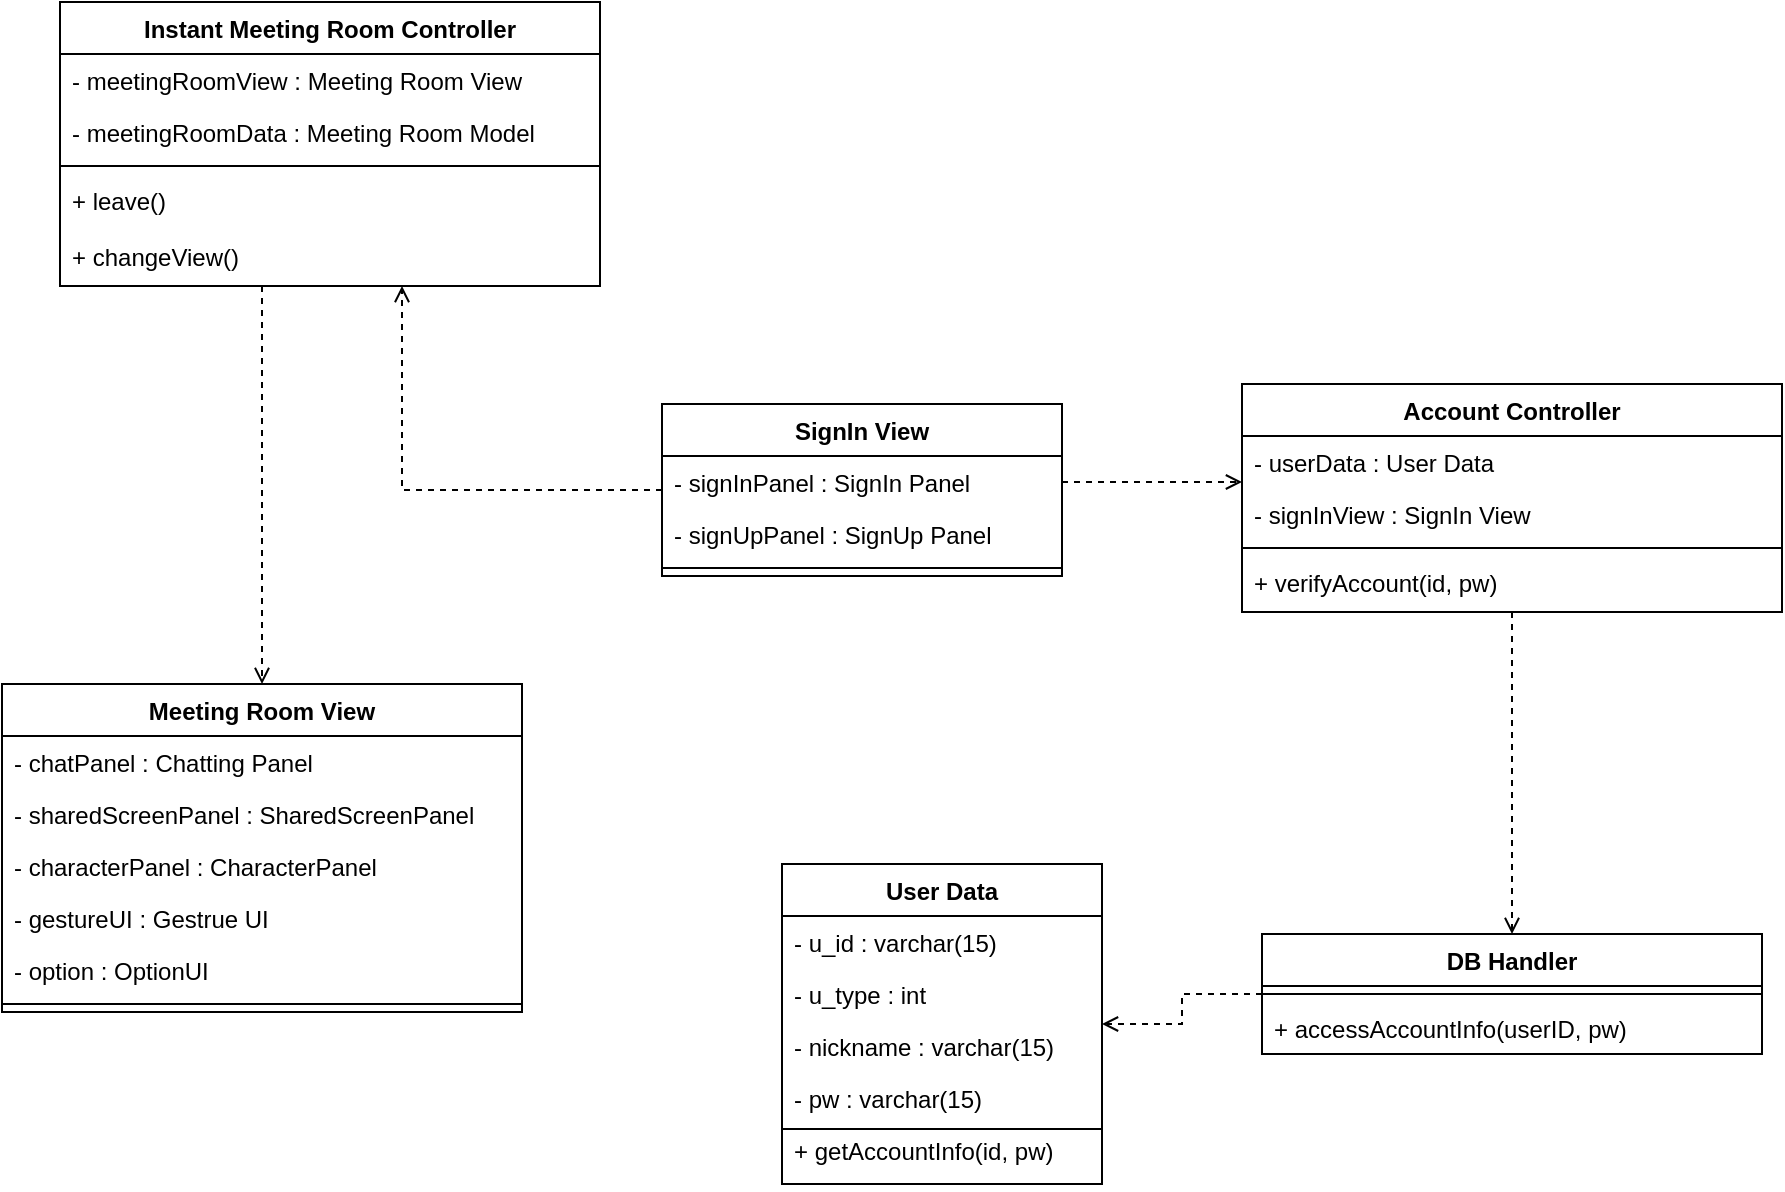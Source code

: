 <mxfile version="14.7.6" type="github">
  <diagram id="qNtHvHr-Q_ltwnV1EGBj" name="Page-1">
    <mxGraphModel dx="1049" dy="811" grid="1" gridSize="10" guides="1" tooltips="1" connect="1" arrows="1" fold="1" page="1" pageScale="1" pageWidth="827" pageHeight="1169" math="0" shadow="0">
      <root>
        <mxCell id="0" />
        <mxCell id="1" parent="0" />
        <mxCell id="O2qR3MdietZGcdY_5S_x-27" style="edgeStyle=orthogonalEdgeStyle;rounded=0;orthogonalLoop=1;jettySize=auto;html=1;dashed=1;endArrow=open;endFill=0;" parent="1" source="Hz_aNHwt8BgAc0QITuWz-24" target="Hz_aNHwt8BgAc0QITuWz-40" edge="1">
          <mxGeometry relative="1" as="geometry">
            <Array as="points">
              <mxPoint x="380" y="410" />
              <mxPoint x="380" y="410" />
            </Array>
            <mxPoint x="290" y="400" as="targetPoint" />
          </mxGeometry>
        </mxCell>
        <mxCell id="Hz_aNHwt8BgAc0QITuWz-24" value="Instant Meeting Room Controller" style="swimlane;fontStyle=1;align=center;verticalAlign=top;childLayout=stackLayout;horizontal=1;startSize=26;horizontalStack=0;resizeParent=1;resizeParentMax=0;resizeLast=0;collapsible=1;marginBottom=0;" parent="1" vertex="1">
          <mxGeometry x="279" y="199" width="270" height="142" as="geometry" />
        </mxCell>
        <mxCell id="Hz_aNHwt8BgAc0QITuWz-25" value="- meetingRoomView : Meeting Room View" style="text;strokeColor=none;fillColor=none;align=left;verticalAlign=top;spacingLeft=4;spacingRight=4;overflow=hidden;rotatable=0;points=[[0,0.5],[1,0.5]];portConstraint=eastwest;" parent="Hz_aNHwt8BgAc0QITuWz-24" vertex="1">
          <mxGeometry y="26" width="270" height="26" as="geometry" />
        </mxCell>
        <mxCell id="Hz_aNHwt8BgAc0QITuWz-28" value="- meetingRoomData : Meeting Room Model" style="text;strokeColor=none;fillColor=none;align=left;verticalAlign=top;spacingLeft=4;spacingRight=4;overflow=hidden;rotatable=0;points=[[0,0.5],[1,0.5]];portConstraint=eastwest;" parent="Hz_aNHwt8BgAc0QITuWz-24" vertex="1">
          <mxGeometry y="52" width="270" height="26" as="geometry" />
        </mxCell>
        <mxCell id="Hz_aNHwt8BgAc0QITuWz-26" value="" style="line;strokeWidth=1;fillColor=none;align=left;verticalAlign=middle;spacingTop=-1;spacingLeft=3;spacingRight=3;rotatable=0;labelPosition=right;points=[];portConstraint=eastwest;" parent="Hz_aNHwt8BgAc0QITuWz-24" vertex="1">
          <mxGeometry y="78" width="270" height="8" as="geometry" />
        </mxCell>
        <mxCell id="Hz_aNHwt8BgAc0QITuWz-54" value="+ leave()" style="text;strokeColor=none;fillColor=none;align=left;verticalAlign=top;spacingLeft=4;spacingRight=4;overflow=hidden;rotatable=0;points=[[0,0.5],[1,0.5]];portConstraint=eastwest;" parent="Hz_aNHwt8BgAc0QITuWz-24" vertex="1">
          <mxGeometry y="86" width="270" height="28" as="geometry" />
        </mxCell>
        <mxCell id="O2qR3MdietZGcdY_5S_x-10" value="+ changeView()" style="text;strokeColor=none;fillColor=none;align=left;verticalAlign=top;spacingLeft=4;spacingRight=4;overflow=hidden;rotatable=0;points=[[0,0.5],[1,0.5]];portConstraint=eastwest;" parent="Hz_aNHwt8BgAc0QITuWz-24" vertex="1">
          <mxGeometry y="114" width="270" height="28" as="geometry" />
        </mxCell>
        <mxCell id="Hz_aNHwt8BgAc0QITuWz-40" value="Meeting Room View" style="swimlane;fontStyle=1;align=center;verticalAlign=top;childLayout=stackLayout;horizontal=1;startSize=26;horizontalStack=0;resizeParent=1;resizeParentMax=0;resizeLast=0;collapsible=1;marginBottom=0;" parent="1" vertex="1">
          <mxGeometry x="250" y="540" width="260" height="164" as="geometry" />
        </mxCell>
        <mxCell id="Hz_aNHwt8BgAc0QITuWz-41" value="- chatPanel : Chatting Panel" style="text;strokeColor=none;fillColor=none;align=left;verticalAlign=top;spacingLeft=4;spacingRight=4;overflow=hidden;rotatable=0;points=[[0,0.5],[1,0.5]];portConstraint=eastwest;" parent="Hz_aNHwt8BgAc0QITuWz-40" vertex="1">
          <mxGeometry y="26" width="260" height="26" as="geometry" />
        </mxCell>
        <mxCell id="Hz_aNHwt8BgAc0QITuWz-42" value="- sharedScreenPanel : SharedScreenPanel" style="text;strokeColor=none;fillColor=none;align=left;verticalAlign=top;spacingLeft=4;spacingRight=4;overflow=hidden;rotatable=0;points=[[0,0.5],[1,0.5]];portConstraint=eastwest;" parent="Hz_aNHwt8BgAc0QITuWz-40" vertex="1">
          <mxGeometry y="52" width="260" height="26" as="geometry" />
        </mxCell>
        <mxCell id="O2qR3MdietZGcdY_5S_x-26" value="- characterPanel : CharacterPanel" style="text;strokeColor=none;fillColor=none;align=left;verticalAlign=top;spacingLeft=4;spacingRight=4;overflow=hidden;rotatable=0;points=[[0,0.5],[1,0.5]];portConstraint=eastwest;" parent="Hz_aNHwt8BgAc0QITuWz-40" vertex="1">
          <mxGeometry y="78" width="260" height="26" as="geometry" />
        </mxCell>
        <mxCell id="Hz_aNHwt8BgAc0QITuWz-46" value="- gestureUI : Gestrue UI" style="text;strokeColor=none;fillColor=none;align=left;verticalAlign=top;spacingLeft=4;spacingRight=4;overflow=hidden;rotatable=0;points=[[0,0.5],[1,0.5]];portConstraint=eastwest;" parent="Hz_aNHwt8BgAc0QITuWz-40" vertex="1">
          <mxGeometry y="104" width="260" height="26" as="geometry" />
        </mxCell>
        <mxCell id="Hz_aNHwt8BgAc0QITuWz-47" value="- option : OptionUI" style="text;strokeColor=none;fillColor=none;align=left;verticalAlign=top;spacingLeft=4;spacingRight=4;overflow=hidden;rotatable=0;points=[[0,0.5],[1,0.5]];portConstraint=eastwest;" parent="Hz_aNHwt8BgAc0QITuWz-40" vertex="1">
          <mxGeometry y="130" width="260" height="26" as="geometry" />
        </mxCell>
        <mxCell id="Hz_aNHwt8BgAc0QITuWz-43" value="" style="line;strokeWidth=1;fillColor=none;align=left;verticalAlign=middle;spacingTop=-1;spacingLeft=3;spacingRight=3;rotatable=0;labelPosition=right;points=[];portConstraint=eastwest;" parent="Hz_aNHwt8BgAc0QITuWz-40" vertex="1">
          <mxGeometry y="156" width="260" height="8" as="geometry" />
        </mxCell>
        <mxCell id="Hz_aNHwt8BgAc0QITuWz-55" value="DB Handler" style="swimlane;fontStyle=1;align=center;verticalAlign=top;childLayout=stackLayout;horizontal=1;startSize=26;horizontalStack=0;resizeParent=1;resizeParentMax=0;resizeLast=0;collapsible=1;marginBottom=0;" parent="1" vertex="1">
          <mxGeometry x="880" y="665" width="250" height="60" as="geometry" />
        </mxCell>
        <mxCell id="Hz_aNHwt8BgAc0QITuWz-57" value="" style="line;strokeWidth=1;fillColor=none;align=left;verticalAlign=middle;spacingTop=-1;spacingLeft=3;spacingRight=3;rotatable=0;labelPosition=right;points=[];portConstraint=eastwest;" parent="Hz_aNHwt8BgAc0QITuWz-55" vertex="1">
          <mxGeometry y="26" width="250" height="8" as="geometry" />
        </mxCell>
        <mxCell id="Hz_aNHwt8BgAc0QITuWz-58" value="+ accessAccountInfo(userID, pw)" style="text;strokeColor=none;fillColor=none;align=left;verticalAlign=top;spacingLeft=4;spacingRight=4;overflow=hidden;rotatable=0;points=[[0,0.5],[1,0.5]];portConstraint=eastwest;" parent="Hz_aNHwt8BgAc0QITuWz-55" vertex="1">
          <mxGeometry y="34" width="250" height="26" as="geometry" />
        </mxCell>
        <mxCell id="5bsr-KJX9lXTCWiHj4wk-24" style="edgeStyle=orthogonalEdgeStyle;rounded=0;orthogonalLoop=1;jettySize=auto;html=1;dashed=1;endArrow=open;endFill=0;" edge="1" parent="1" source="5bsr-KJX9lXTCWiHj4wk-1" target="Hz_aNHwt8BgAc0QITuWz-24">
          <mxGeometry relative="1" as="geometry">
            <Array as="points">
              <mxPoint x="450" y="443" />
            </Array>
          </mxGeometry>
        </mxCell>
        <mxCell id="5bsr-KJX9lXTCWiHj4wk-1" value="SignIn View" style="swimlane;fontStyle=1;align=center;verticalAlign=top;childLayout=stackLayout;horizontal=1;startSize=26;horizontalStack=0;resizeParent=1;resizeParentMax=0;resizeLast=0;collapsible=1;marginBottom=0;" vertex="1" parent="1">
          <mxGeometry x="580" y="400" width="200" height="86" as="geometry" />
        </mxCell>
        <mxCell id="5bsr-KJX9lXTCWiHj4wk-2" value="- signInPanel : SignIn Panel" style="text;strokeColor=none;fillColor=none;align=left;verticalAlign=top;spacingLeft=4;spacingRight=4;overflow=hidden;rotatable=0;points=[[0,0.5],[1,0.5]];portConstraint=eastwest;" vertex="1" parent="5bsr-KJX9lXTCWiHj4wk-1">
          <mxGeometry y="26" width="200" height="26" as="geometry" />
        </mxCell>
        <mxCell id="5bsr-KJX9lXTCWiHj4wk-3" value="- signUpPanel : SignUp Panel" style="text;strokeColor=none;fillColor=none;align=left;verticalAlign=top;spacingLeft=4;spacingRight=4;overflow=hidden;rotatable=0;points=[[0,0.5],[1,0.5]];portConstraint=eastwest;" vertex="1" parent="5bsr-KJX9lXTCWiHj4wk-1">
          <mxGeometry y="52" width="200" height="26" as="geometry" />
        </mxCell>
        <mxCell id="5bsr-KJX9lXTCWiHj4wk-4" value="" style="line;strokeWidth=1;fillColor=none;align=left;verticalAlign=middle;spacingTop=-1;spacingLeft=3;spacingRight=3;rotatable=0;labelPosition=right;points=[];portConstraint=eastwest;" vertex="1" parent="5bsr-KJX9lXTCWiHj4wk-1">
          <mxGeometry y="78" width="200" height="8" as="geometry" />
        </mxCell>
        <mxCell id="5bsr-KJX9lXTCWiHj4wk-22" style="edgeStyle=orthogonalEdgeStyle;rounded=0;orthogonalLoop=1;jettySize=auto;html=1;dashed=1;endArrow=open;endFill=0;" edge="1" parent="1" source="5bsr-KJX9lXTCWiHj4wk-7" target="Hz_aNHwt8BgAc0QITuWz-55">
          <mxGeometry relative="1" as="geometry" />
        </mxCell>
        <mxCell id="5bsr-KJX9lXTCWiHj4wk-7" value="Account Controller" style="swimlane;fontStyle=1;align=center;verticalAlign=top;childLayout=stackLayout;horizontal=1;startSize=26;horizontalStack=0;resizeParent=1;resizeParentMax=0;resizeLast=0;collapsible=1;marginBottom=0;" vertex="1" parent="1">
          <mxGeometry x="870" y="390" width="270" height="114" as="geometry" />
        </mxCell>
        <mxCell id="5bsr-KJX9lXTCWiHj4wk-8" value="- userData : User Data" style="text;strokeColor=none;fillColor=none;align=left;verticalAlign=top;spacingLeft=4;spacingRight=4;overflow=hidden;rotatable=0;points=[[0,0.5],[1,0.5]];portConstraint=eastwest;" vertex="1" parent="5bsr-KJX9lXTCWiHj4wk-7">
          <mxGeometry y="26" width="270" height="26" as="geometry" />
        </mxCell>
        <mxCell id="5bsr-KJX9lXTCWiHj4wk-9" value="- signInView : SignIn View" style="text;strokeColor=none;fillColor=none;align=left;verticalAlign=top;spacingLeft=4;spacingRight=4;overflow=hidden;rotatable=0;points=[[0,0.5],[1,0.5]];portConstraint=eastwest;" vertex="1" parent="5bsr-KJX9lXTCWiHj4wk-7">
          <mxGeometry y="52" width="270" height="26" as="geometry" />
        </mxCell>
        <mxCell id="5bsr-KJX9lXTCWiHj4wk-10" value="" style="line;strokeWidth=1;fillColor=none;align=left;verticalAlign=middle;spacingTop=-1;spacingLeft=3;spacingRight=3;rotatable=0;labelPosition=right;points=[];portConstraint=eastwest;" vertex="1" parent="5bsr-KJX9lXTCWiHj4wk-7">
          <mxGeometry y="78" width="270" height="8" as="geometry" />
        </mxCell>
        <mxCell id="5bsr-KJX9lXTCWiHj4wk-11" value="+ verifyAccount(id, pw)" style="text;strokeColor=none;fillColor=none;align=left;verticalAlign=top;spacingLeft=4;spacingRight=4;overflow=hidden;rotatable=0;points=[[0,0.5],[1,0.5]];portConstraint=eastwest;" vertex="1" parent="5bsr-KJX9lXTCWiHj4wk-7">
          <mxGeometry y="86" width="270" height="28" as="geometry" />
        </mxCell>
        <mxCell id="5bsr-KJX9lXTCWiHj4wk-13" value="User Data" style="swimlane;fontStyle=1;align=center;verticalAlign=top;childLayout=stackLayout;horizontal=1;startSize=26;horizontalStack=0;resizeParent=1;resizeParentMax=0;resizeLast=0;collapsible=1;marginBottom=0;" vertex="1" parent="1">
          <mxGeometry x="640" y="630" width="160" height="160" as="geometry" />
        </mxCell>
        <mxCell id="5bsr-KJX9lXTCWiHj4wk-14" value="- u_id : varchar(15)" style="text;strokeColor=none;fillColor=none;align=left;verticalAlign=top;spacingLeft=4;spacingRight=4;overflow=hidden;rotatable=0;points=[[0,0.5],[1,0.5]];portConstraint=eastwest;" vertex="1" parent="5bsr-KJX9lXTCWiHj4wk-13">
          <mxGeometry y="26" width="160" height="26" as="geometry" />
        </mxCell>
        <mxCell id="5bsr-KJX9lXTCWiHj4wk-15" value="- u_type : int" style="text;strokeColor=none;fillColor=none;align=left;verticalAlign=top;spacingLeft=4;spacingRight=4;overflow=hidden;rotatable=0;points=[[0,0.5],[1,0.5]];portConstraint=eastwest;" vertex="1" parent="5bsr-KJX9lXTCWiHj4wk-13">
          <mxGeometry y="52" width="160" height="26" as="geometry" />
        </mxCell>
        <mxCell id="5bsr-KJX9lXTCWiHj4wk-16" value="- nickname : varchar(15)" style="text;strokeColor=none;fillColor=none;align=left;verticalAlign=top;spacingLeft=4;spacingRight=4;overflow=hidden;rotatable=0;points=[[0,0.5],[1,0.5]];portConstraint=eastwest;" vertex="1" parent="5bsr-KJX9lXTCWiHj4wk-13">
          <mxGeometry y="78" width="160" height="26" as="geometry" />
        </mxCell>
        <mxCell id="5bsr-KJX9lXTCWiHj4wk-28" value="- pw : varchar(15)" style="text;strokeColor=none;fillColor=none;align=left;verticalAlign=top;spacingLeft=4;spacingRight=4;overflow=hidden;rotatable=0;points=[[0,0.5],[1,0.5]];portConstraint=eastwest;" vertex="1" parent="5bsr-KJX9lXTCWiHj4wk-13">
          <mxGeometry y="104" width="160" height="26" as="geometry" />
        </mxCell>
        <mxCell id="5bsr-KJX9lXTCWiHj4wk-17" value="+ getAccountInfo(id, pw)" style="text;strokeColor=none;fillColor=none;align=left;verticalAlign=top;spacingLeft=4;spacingRight=4;overflow=hidden;rotatable=0;points=[[0,0.5],[1,0.5]];portConstraint=eastwest;" vertex="1" parent="5bsr-KJX9lXTCWiHj4wk-13">
          <mxGeometry y="130" width="160" height="30" as="geometry" />
        </mxCell>
        <mxCell id="5bsr-KJX9lXTCWiHj4wk-20" style="edgeStyle=orthogonalEdgeStyle;rounded=0;orthogonalLoop=1;jettySize=auto;html=1;dashed=1;endArrow=open;endFill=0;" edge="1" parent="1" source="Hz_aNHwt8BgAc0QITuWz-55" target="5bsr-KJX9lXTCWiHj4wk-13">
          <mxGeometry relative="1" as="geometry" />
        </mxCell>
        <mxCell id="5bsr-KJX9lXTCWiHj4wk-23" style="edgeStyle=orthogonalEdgeStyle;rounded=0;orthogonalLoop=1;jettySize=auto;html=1;dashed=1;endArrow=open;endFill=0;" edge="1" parent="1" source="5bsr-KJX9lXTCWiHj4wk-2" target="5bsr-KJX9lXTCWiHj4wk-7">
          <mxGeometry relative="1" as="geometry">
            <Array as="points">
              <mxPoint x="950" y="439" />
              <mxPoint x="950" y="439" />
            </Array>
          </mxGeometry>
        </mxCell>
        <mxCell id="5bsr-KJX9lXTCWiHj4wk-31" value="" style="line;strokeWidth=1;fillColor=none;align=left;verticalAlign=middle;spacingTop=-1;spacingLeft=3;spacingRight=3;rotatable=0;labelPosition=right;points=[];portConstraint=eastwest;" vertex="1" parent="1">
          <mxGeometry x="640" y="760" width="160" height="5.12" as="geometry" />
        </mxCell>
      </root>
    </mxGraphModel>
  </diagram>
</mxfile>
